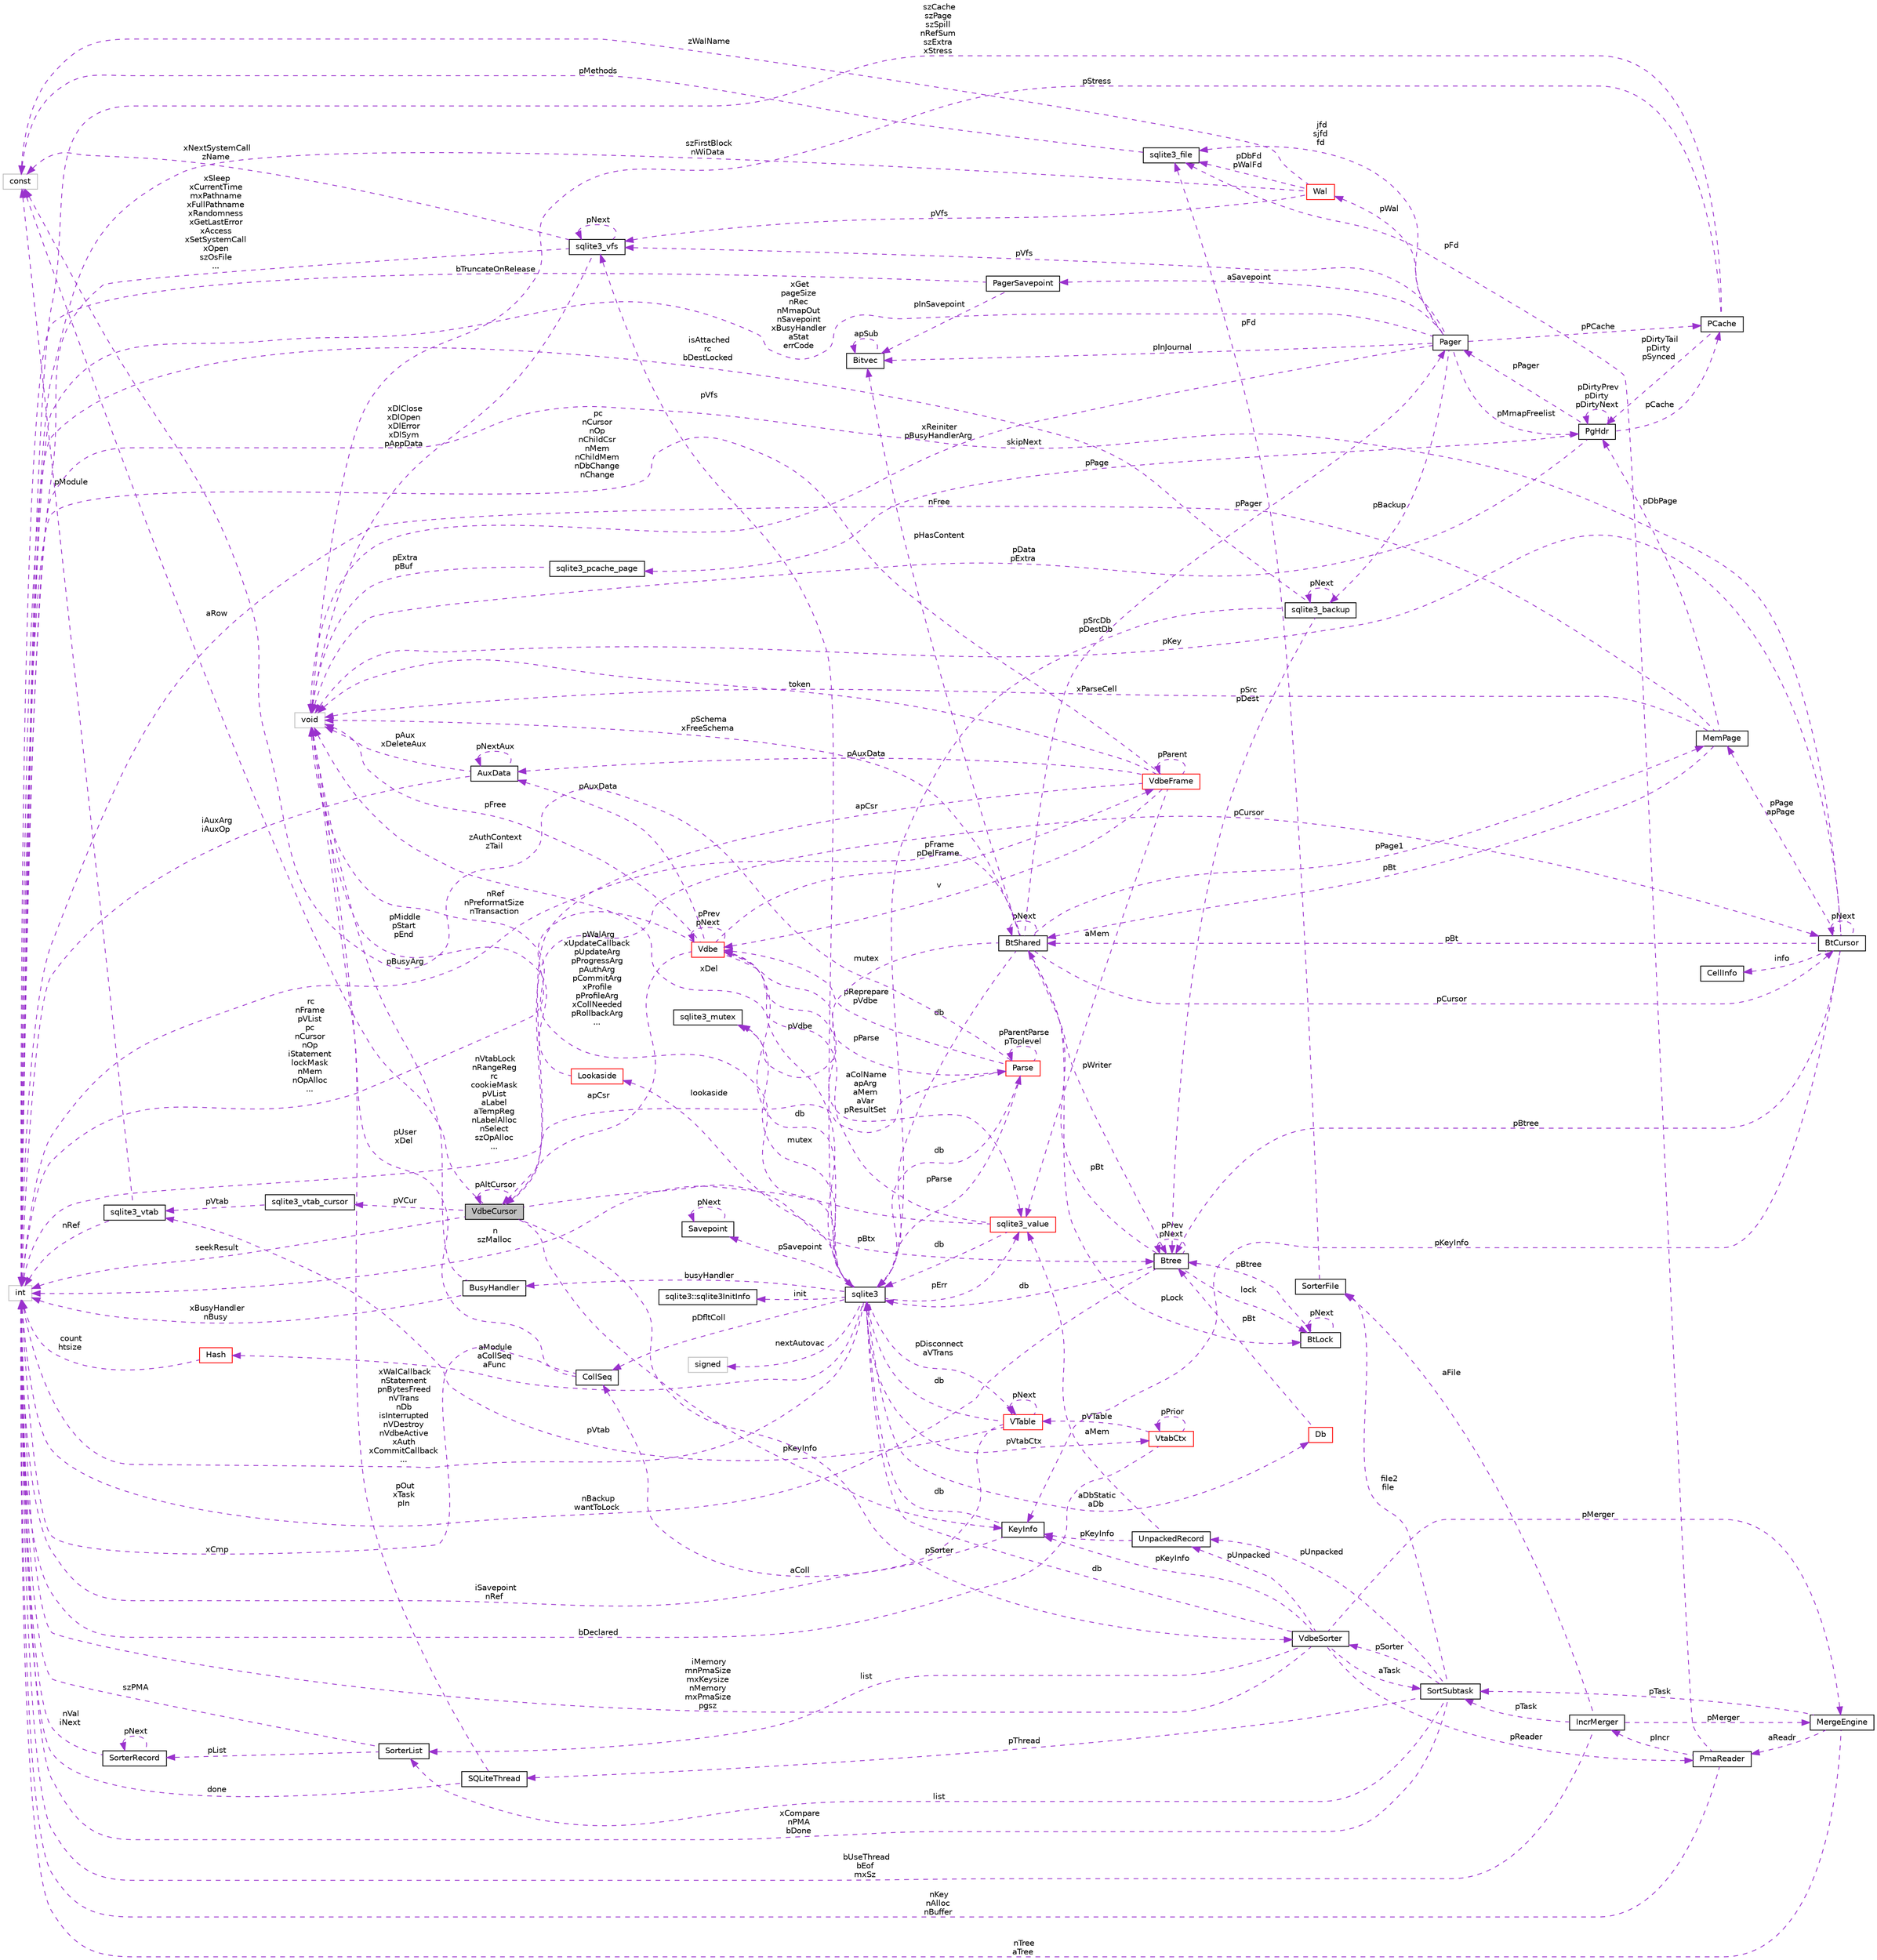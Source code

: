digraph "VdbeCursor"
{
 // LATEX_PDF_SIZE
  edge [fontname="Helvetica",fontsize="10",labelfontname="Helvetica",labelfontsize="10"];
  node [fontname="Helvetica",fontsize="10",shape=record];
  rankdir="LR";
  Node1 [label="VdbeCursor",height=0.2,width=0.4,color="black", fillcolor="grey75", style="filled", fontcolor="black",tooltip=" "];
  Node2 -> Node1 [dir="back",color="darkorchid3",fontsize="10",style="dashed",label=" pCursor" ,fontname="Helvetica"];
  Node2 [label="BtCursor",height=0.2,width=0.4,color="black", fillcolor="white", style="filled",URL="$structBtCursor.html",tooltip=" "];
  Node2 -> Node2 [dir="back",color="darkorchid3",fontsize="10",style="dashed",label=" pNext" ,fontname="Helvetica"];
  Node3 -> Node2 [dir="back",color="darkorchid3",fontsize="10",style="dashed",label=" info" ,fontname="Helvetica"];
  Node3 [label="CellInfo",height=0.2,width=0.4,color="black", fillcolor="white", style="filled",URL="$structCellInfo.html",tooltip=" "];
  Node4 -> Node2 [dir="back",color="darkorchid3",fontsize="10",style="dashed",label=" pBt" ,fontname="Helvetica"];
  Node4 [label="BtShared",height=0.2,width=0.4,color="black", fillcolor="white", style="filled",URL="$structBtShared.html",tooltip=" "];
  Node2 -> Node4 [dir="back",color="darkorchid3",fontsize="10",style="dashed",label=" pCursor" ,fontname="Helvetica"];
  Node4 -> Node4 [dir="back",color="darkorchid3",fontsize="10",style="dashed",label=" pNext" ,fontname="Helvetica"];
  Node5 -> Node4 [dir="back",color="darkorchid3",fontsize="10",style="dashed",label=" db" ,fontname="Helvetica"];
  Node5 [label="sqlite3",height=0.2,width=0.4,color="black", fillcolor="white", style="filled",URL="$structsqlite3.html",tooltip=" "];
  Node6 -> Node5 [dir="back",color="darkorchid3",fontsize="10",style="dashed",label=" pVdbe" ,fontname="Helvetica"];
  Node6 [label="Vdbe",height=0.2,width=0.4,color="red", fillcolor="white", style="filled",URL="$structVdbe.html",tooltip=" "];
  Node6 -> Node6 [dir="back",color="darkorchid3",fontsize="10",style="dashed",label=" pPrev\npNext" ,fontname="Helvetica"];
  Node5 -> Node6 [dir="back",color="darkorchid3",fontsize="10",style="dashed",label=" db" ,fontname="Helvetica"];
  Node7 -> Node6 [dir="back",color="darkorchid3",fontsize="10",style="dashed",label=" pFree" ,fontname="Helvetica"];
  Node7 [label="void",height=0.2,width=0.4,color="grey75", fillcolor="white", style="filled",tooltip=" "];
  Node8 -> Node6 [dir="back",color="darkorchid3",fontsize="10",style="dashed",label=" aColName\napArg\naMem\naVar\npResultSet" ,fontname="Helvetica"];
  Node8 [label="sqlite3_value",height=0.2,width=0.4,color="red", fillcolor="white", style="filled",URL="$structsqlite3__value.html",tooltip=" "];
  Node5 -> Node8 [dir="back",color="darkorchid3",fontsize="10",style="dashed",label=" db" ,fontname="Helvetica"];
  Node7 -> Node8 [dir="back",color="darkorchid3",fontsize="10",style="dashed",label=" xDel" ,fontname="Helvetica"];
  Node10 -> Node8 [dir="back",color="darkorchid3",fontsize="10",style="dashed",label=" n\nszMalloc" ,fontname="Helvetica"];
  Node10 [label="int",height=0.2,width=0.4,color="grey75", fillcolor="white", style="filled",tooltip=" "];
  Node14 -> Node6 [dir="back",color="darkorchid3",fontsize="10",style="dashed",label=" pFrame\npDelFrame" ,fontname="Helvetica"];
  Node14 [label="VdbeFrame",height=0.2,width=0.4,color="red", fillcolor="white", style="filled",URL="$structVdbeFrame.html",tooltip=" "];
  Node6 -> Node14 [dir="back",color="darkorchid3",fontsize="10",style="dashed",label=" v" ,fontname="Helvetica"];
  Node7 -> Node14 [dir="back",color="darkorchid3",fontsize="10",style="dashed",label=" token" ,fontname="Helvetica"];
  Node8 -> Node14 [dir="back",color="darkorchid3",fontsize="10",style="dashed",label=" aMem" ,fontname="Helvetica"];
  Node14 -> Node14 [dir="back",color="darkorchid3",fontsize="10",style="dashed",label=" pParent" ,fontname="Helvetica"];
  Node10 -> Node14 [dir="back",color="darkorchid3",fontsize="10",style="dashed",label=" pc\nnCursor\nnOp\nnChildCsr\nnMem\nnChildMem\nnDbChange\nnChange" ,fontname="Helvetica"];
  Node15 -> Node14 [dir="back",color="darkorchid3",fontsize="10",style="dashed",label=" pAuxData" ,fontname="Helvetica"];
  Node15 [label="AuxData",height=0.2,width=0.4,color="black", fillcolor="white", style="filled",URL="$structAuxData.html",tooltip=" "];
  Node7 -> Node15 [dir="back",color="darkorchid3",fontsize="10",style="dashed",label=" pAux\nxDeleteAux" ,fontname="Helvetica"];
  Node10 -> Node15 [dir="back",color="darkorchid3",fontsize="10",style="dashed",label=" iAuxArg\niAuxOp" ,fontname="Helvetica"];
  Node15 -> Node15 [dir="back",color="darkorchid3",fontsize="10",style="dashed",label=" pNextAux" ,fontname="Helvetica"];
  Node1 -> Node14 [dir="back",color="darkorchid3",fontsize="10",style="dashed",label=" apCsr" ,fontname="Helvetica"];
  Node10 -> Node6 [dir="back",color="darkorchid3",fontsize="10",style="dashed",label=" rc\nnFrame\npVList\npc\nnCursor\nnOp\niStatement\nlockMask\nnMem\nnOpAlloc\n..." ,fontname="Helvetica"];
  Node15 -> Node6 [dir="back",color="darkorchid3",fontsize="10",style="dashed",label=" pAuxData" ,fontname="Helvetica"];
  Node1 -> Node6 [dir="back",color="darkorchid3",fontsize="10",style="dashed",label=" apCsr" ,fontname="Helvetica"];
  Node53 -> Node6 [dir="back",color="darkorchid3",fontsize="10",style="dashed",label=" pParse" ,fontname="Helvetica"];
  Node53 [label="Parse",height=0.2,width=0.4,color="red", fillcolor="white", style="filled",URL="$structParse.html",tooltip=" "];
  Node6 -> Node53 [dir="back",color="darkorchid3",fontsize="10",style="dashed",label=" pReprepare\npVdbe" ,fontname="Helvetica"];
  Node5 -> Node53 [dir="back",color="darkorchid3",fontsize="10",style="dashed",label=" db" ,fontname="Helvetica"];
  Node10 -> Node53 [dir="back",color="darkorchid3",fontsize="10",style="dashed",label=" nVtabLock\nnRangeReg\nrc\ncookieMask\npVList\naLabel\naTempReg\nnLabelAlloc\nnSelect\nszOpAlloc\n..." ,fontname="Helvetica"];
  Node11 -> Node53 [dir="back",color="darkorchid3",fontsize="10",style="dashed",label=" zAuthContext\nzTail" ,fontname="Helvetica"];
  Node11 [label="const",height=0.2,width=0.4,color="grey75", fillcolor="white", style="filled",tooltip=" "];
  Node53 -> Node53 [dir="back",color="darkorchid3",fontsize="10",style="dashed",label=" pParentParse\npToplevel" ,fontname="Helvetica"];
  Node74 -> Node5 [dir="back",color="darkorchid3",fontsize="10",style="dashed",label=" pSavepoint" ,fontname="Helvetica"];
  Node74 [label="Savepoint",height=0.2,width=0.4,color="black", fillcolor="white", style="filled",URL="$structSavepoint.html",tooltip=" "];
  Node74 -> Node74 [dir="back",color="darkorchid3",fontsize="10",style="dashed",label=" pNext" ,fontname="Helvetica"];
  Node7 -> Node5 [dir="back",color="darkorchid3",fontsize="10",style="dashed",label=" pWalArg\nxUpdateCallback\npUpdateArg\npProgressArg\npAuthArg\npCommitArg\nxProfile\npProfileArg\nxCollNeeded\npRollbackArg\n..." ,fontname="Helvetica"];
  Node75 -> Node5 [dir="back",color="darkorchid3",fontsize="10",style="dashed",label=" lookaside" ,fontname="Helvetica"];
  Node75 [label="Lookaside",height=0.2,width=0.4,color="red", fillcolor="white", style="filled",URL="$structLookaside.html",tooltip=" "];
  Node7 -> Node75 [dir="back",color="darkorchid3",fontsize="10",style="dashed",label=" pMiddle\npStart\npEnd" ,fontname="Helvetica"];
  Node8 -> Node5 [dir="back",color="darkorchid3",fontsize="10",style="dashed",label=" pErr" ,fontname="Helvetica"];
  Node77 -> Node5 [dir="back",color="darkorchid3",fontsize="10",style="dashed",label=" mutex" ,fontname="Helvetica"];
  Node77 [label="sqlite3_mutex",height=0.2,width=0.4,color="black", fillcolor="white", style="filled",URL="$structsqlite3__mutex.html",tooltip=" "];
  Node78 -> Node5 [dir="back",color="darkorchid3",fontsize="10",style="dashed",label=" pVfs" ,fontname="Helvetica"];
  Node78 [label="sqlite3_vfs",height=0.2,width=0.4,color="black", fillcolor="white", style="filled",URL="$structsqlite3__vfs.html",tooltip=" "];
  Node7 -> Node78 [dir="back",color="darkorchid3",fontsize="10",style="dashed",label=" xDlClose\nxDlOpen\nxDlError\nxDlSym\npAppData" ,fontname="Helvetica"];
  Node78 -> Node78 [dir="back",color="darkorchid3",fontsize="10",style="dashed",label=" pNext" ,fontname="Helvetica"];
  Node10 -> Node78 [dir="back",color="darkorchid3",fontsize="10",style="dashed",label=" xSleep\nxCurrentTime\nmxPathname\nxFullPathname\nxRandomness\nxGetLastError\nxAccess\nxSetSystemCall\nxOpen\nszOsFile\n..." ,fontname="Helvetica"];
  Node11 -> Node78 [dir="back",color="darkorchid3",fontsize="10",style="dashed",label=" xNextSystemCall\nzName" ,fontname="Helvetica"];
  Node79 -> Node5 [dir="back",color="darkorchid3",fontsize="10",style="dashed",label=" init" ,fontname="Helvetica"];
  Node79 [label="sqlite3::sqlite3InitInfo",height=0.2,width=0.4,color="black", fillcolor="white", style="filled",URL="$structsqlite3_1_1sqlite3InitInfo.html",tooltip=" "];
  Node80 -> Node5 [dir="back",color="darkorchid3",fontsize="10",style="dashed",label=" busyHandler" ,fontname="Helvetica"];
  Node80 [label="BusyHandler",height=0.2,width=0.4,color="black", fillcolor="white", style="filled",URL="$structBusyHandler.html",tooltip=" "];
  Node7 -> Node80 [dir="back",color="darkorchid3",fontsize="10",style="dashed",label=" pBusyArg" ,fontname="Helvetica"];
  Node10 -> Node80 [dir="back",color="darkorchid3",fontsize="10",style="dashed",label=" xBusyHandler\nnBusy" ,fontname="Helvetica"];
  Node81 -> Node5 [dir="back",color="darkorchid3",fontsize="10",style="dashed",label=" pVtabCtx" ,fontname="Helvetica"];
  Node81 [label="VtabCtx",height=0.2,width=0.4,color="red", fillcolor="white", style="filled",URL="$structVtabCtx.html",tooltip=" "];
  Node81 -> Node81 [dir="back",color="darkorchid3",fontsize="10",style="dashed",label=" pPrior" ,fontname="Helvetica"];
  Node10 -> Node81 [dir="back",color="darkorchid3",fontsize="10",style="dashed",label=" bDeclared" ,fontname="Helvetica"];
  Node19 -> Node81 [dir="back",color="darkorchid3",fontsize="10",style="dashed",label=" pVTable" ,fontname="Helvetica"];
  Node19 [label="VTable",height=0.2,width=0.4,color="red", fillcolor="white", style="filled",URL="$structVTable.html",tooltip=" "];
  Node5 -> Node19 [dir="back",color="darkorchid3",fontsize="10",style="dashed",label=" db" ,fontname="Helvetica"];
  Node19 -> Node19 [dir="back",color="darkorchid3",fontsize="10",style="dashed",label=" pNext" ,fontname="Helvetica"];
  Node10 -> Node19 [dir="back",color="darkorchid3",fontsize="10",style="dashed",label=" iSavepoint\nnRef" ,fontname="Helvetica"];
  Node48 -> Node19 [dir="back",color="darkorchid3",fontsize="10",style="dashed",label=" pVtab" ,fontname="Helvetica"];
  Node48 [label="sqlite3_vtab",height=0.2,width=0.4,color="black", fillcolor="white", style="filled",URL="$structsqlite3__vtab.html",tooltip=" "];
  Node10 -> Node48 [dir="back",color="darkorchid3",fontsize="10",style="dashed",label=" nRef" ,fontname="Helvetica"];
  Node11 -> Node48 [dir="back",color="darkorchid3",fontsize="10",style="dashed",label=" pModule" ,fontname="Helvetica"];
  Node18 -> Node5 [dir="back",color="darkorchid3",fontsize="10",style="dashed",label=" pDfltColl" ,fontname="Helvetica"];
  Node18 [label="CollSeq",height=0.2,width=0.4,color="black", fillcolor="white", style="filled",URL="$structCollSeq.html",tooltip=" "];
  Node7 -> Node18 [dir="back",color="darkorchid3",fontsize="10",style="dashed",label=" pUser\nxDel" ,fontname="Helvetica"];
  Node10 -> Node18 [dir="back",color="darkorchid3",fontsize="10",style="dashed",label=" xCmp" ,fontname="Helvetica"];
  Node19 -> Node5 [dir="back",color="darkorchid3",fontsize="10",style="dashed",label=" pDisconnect\naVTrans" ,fontname="Helvetica"];
  Node10 -> Node5 [dir="back",color="darkorchid3",fontsize="10",style="dashed",label=" xWalCallback\nnStatement\npnBytesFreed\nnVTrans\nnDb\nisInterrupted\nnVDestroy\nnVdbeActive\nxAuth\nxCommitCallback\n..." ,fontname="Helvetica"];
  Node52 -> Node5 [dir="back",color="darkorchid3",fontsize="10",style="dashed",label=" nextAutovac" ,fontname="Helvetica"];
  Node52 [label="signed",height=0.2,width=0.4,color="grey75", fillcolor="white", style="filled",tooltip=" "];
  Node82 -> Node5 [dir="back",color="darkorchid3",fontsize="10",style="dashed",label=" aDbStatic\naDb" ,fontname="Helvetica"];
  Node82 [label="Db",height=0.2,width=0.4,color="red", fillcolor="white", style="filled",URL="$structDb.html",tooltip=" "];
  Node83 -> Node82 [dir="back",color="darkorchid3",fontsize="10",style="dashed",label=" pBt" ,fontname="Helvetica"];
  Node83 [label="Btree",height=0.2,width=0.4,color="black", fillcolor="white", style="filled",URL="$structBtree.html",tooltip=" "];
  Node4 -> Node83 [dir="back",color="darkorchid3",fontsize="10",style="dashed",label=" pBt" ,fontname="Helvetica"];
  Node5 -> Node83 [dir="back",color="darkorchid3",fontsize="10",style="dashed",label=" db" ,fontname="Helvetica"];
  Node84 -> Node83 [dir="back",color="darkorchid3",fontsize="10",style="dashed",label=" lock" ,fontname="Helvetica"];
  Node84 [label="BtLock",height=0.2,width=0.4,color="black", fillcolor="white", style="filled",URL="$structBtLock.html",tooltip=" "];
  Node84 -> Node84 [dir="back",color="darkorchid3",fontsize="10",style="dashed",label=" pNext" ,fontname="Helvetica"];
  Node83 -> Node84 [dir="back",color="darkorchid3",fontsize="10",style="dashed",label=" pBtree" ,fontname="Helvetica"];
  Node10 -> Node83 [dir="back",color="darkorchid3",fontsize="10",style="dashed",label=" nBackup\nwantToLock" ,fontname="Helvetica"];
  Node83 -> Node83 [dir="back",color="darkorchid3",fontsize="10",style="dashed",label=" pPrev\npNext" ,fontname="Helvetica"];
  Node23 -> Node5 [dir="back",color="darkorchid3",fontsize="10",style="dashed",label=" aModule\naCollSeq\naFunc" ,fontname="Helvetica"];
  Node23 [label="Hash",height=0.2,width=0.4,color="red", fillcolor="white", style="filled",URL="$structHash.html",tooltip=" "];
  Node10 -> Node23 [dir="back",color="darkorchid3",fontsize="10",style="dashed",label=" count\nhtsize" ,fontname="Helvetica"];
  Node53 -> Node5 [dir="back",color="darkorchid3",fontsize="10",style="dashed",label=" pParse" ,fontname="Helvetica"];
  Node85 -> Node4 [dir="back",color="darkorchid3",fontsize="10",style="dashed",label=" pHasContent" ,fontname="Helvetica"];
  Node85 [label="Bitvec",height=0.2,width=0.4,color="black", fillcolor="white", style="filled",URL="$structBitvec.html",tooltip=" "];
  Node85 -> Node85 [dir="back",color="darkorchid3",fontsize="10",style="dashed",label=" apSub" ,fontname="Helvetica"];
  Node7 -> Node4 [dir="back",color="darkorchid3",fontsize="10",style="dashed",label=" pSchema\nxFreeSchema" ,fontname="Helvetica"];
  Node77 -> Node4 [dir="back",color="darkorchid3",fontsize="10",style="dashed",label=" mutex" ,fontname="Helvetica"];
  Node84 -> Node4 [dir="back",color="darkorchid3",fontsize="10",style="dashed",label=" pLock" ,fontname="Helvetica"];
  Node86 -> Node4 [dir="back",color="darkorchid3",fontsize="10",style="dashed",label=" pPage1" ,fontname="Helvetica"];
  Node86 [label="MemPage",height=0.2,width=0.4,color="black", fillcolor="white", style="filled",URL="$structMemPage.html",tooltip=" "];
  Node4 -> Node86 [dir="back",color="darkorchid3",fontsize="10",style="dashed",label=" pBt" ,fontname="Helvetica"];
  Node7 -> Node86 [dir="back",color="darkorchid3",fontsize="10",style="dashed",label=" xParseCell" ,fontname="Helvetica"];
  Node10 -> Node86 [dir="back",color="darkorchid3",fontsize="10",style="dashed",label=" nFree" ,fontname="Helvetica"];
  Node87 -> Node86 [dir="back",color="darkorchid3",fontsize="10",style="dashed",label=" pDbPage" ,fontname="Helvetica"];
  Node87 [label="PgHdr",height=0.2,width=0.4,color="black", fillcolor="white", style="filled",URL="$structPgHdr.html",tooltip=" "];
  Node88 -> Node87 [dir="back",color="darkorchid3",fontsize="10",style="dashed",label=" pPage" ,fontname="Helvetica"];
  Node88 [label="sqlite3_pcache_page",height=0.2,width=0.4,color="black", fillcolor="white", style="filled",URL="$structsqlite3__pcache__page.html",tooltip=" "];
  Node7 -> Node88 [dir="back",color="darkorchid3",fontsize="10",style="dashed",label=" pExtra\npBuf" ,fontname="Helvetica"];
  Node89 -> Node87 [dir="back",color="darkorchid3",fontsize="10",style="dashed",label=" pCache" ,fontname="Helvetica"];
  Node89 [label="PCache",height=0.2,width=0.4,color="black", fillcolor="white", style="filled",URL="$structPCache.html",tooltip=" "];
  Node7 -> Node89 [dir="back",color="darkorchid3",fontsize="10",style="dashed",label=" pStress" ,fontname="Helvetica"];
  Node10 -> Node89 [dir="back",color="darkorchid3",fontsize="10",style="dashed",label=" szCache\nszPage\nszSpill\nnRefSum\nszExtra\nxStress" ,fontname="Helvetica"];
  Node87 -> Node89 [dir="back",color="darkorchid3",fontsize="10",style="dashed",label=" pDirtyTail\npDirty\npSynced" ,fontname="Helvetica"];
  Node7 -> Node87 [dir="back",color="darkorchid3",fontsize="10",style="dashed",label=" pData\npExtra" ,fontname="Helvetica"];
  Node87 -> Node87 [dir="back",color="darkorchid3",fontsize="10",style="dashed",label=" pDirtyPrev\npDirty\npDirtyNext" ,fontname="Helvetica"];
  Node90 -> Node87 [dir="back",color="darkorchid3",fontsize="10",style="dashed",label=" pPager" ,fontname="Helvetica"];
  Node90 [label="Pager",height=0.2,width=0.4,color="black", fillcolor="white", style="filled",URL="$structPager.html",tooltip=" "];
  Node89 -> Node90 [dir="back",color="darkorchid3",fontsize="10",style="dashed",label=" pPCache" ,fontname="Helvetica"];
  Node91 -> Node90 [dir="back",color="darkorchid3",fontsize="10",style="dashed",label=" pBackup" ,fontname="Helvetica"];
  Node91 [label="sqlite3_backup",height=0.2,width=0.4,color="black", fillcolor="white", style="filled",URL="$structsqlite3__backup.html",tooltip=" "];
  Node91 -> Node91 [dir="back",color="darkorchid3",fontsize="10",style="dashed",label=" pNext" ,fontname="Helvetica"];
  Node5 -> Node91 [dir="back",color="darkorchid3",fontsize="10",style="dashed",label=" pSrcDb\npDestDb" ,fontname="Helvetica"];
  Node10 -> Node91 [dir="back",color="darkorchid3",fontsize="10",style="dashed",label=" isAttached\nrc\nbDestLocked" ,fontname="Helvetica"];
  Node83 -> Node91 [dir="back",color="darkorchid3",fontsize="10",style="dashed",label=" pSrc\npDest" ,fontname="Helvetica"];
  Node7 -> Node90 [dir="back",color="darkorchid3",fontsize="10",style="dashed",label=" xReiniter\npBusyHandlerArg" ,fontname="Helvetica"];
  Node85 -> Node90 [dir="back",color="darkorchid3",fontsize="10",style="dashed",label=" pInJournal" ,fontname="Helvetica"];
  Node92 -> Node90 [dir="back",color="darkorchid3",fontsize="10",style="dashed",label=" jfd\nsjfd\nfd" ,fontname="Helvetica"];
  Node92 [label="sqlite3_file",height=0.2,width=0.4,color="black", fillcolor="white", style="filled",URL="$structsqlite3__file.html",tooltip=" "];
  Node11 -> Node92 [dir="back",color="darkorchid3",fontsize="10",style="dashed",label=" pMethods" ,fontname="Helvetica"];
  Node78 -> Node90 [dir="back",color="darkorchid3",fontsize="10",style="dashed",label=" pVfs" ,fontname="Helvetica"];
  Node10 -> Node90 [dir="back",color="darkorchid3",fontsize="10",style="dashed",label=" xGet\npageSize\nnRec\nnMmapOut\nnSavepoint\nxBusyHandler\naStat\nerrCode" ,fontname="Helvetica"];
  Node87 -> Node90 [dir="back",color="darkorchid3",fontsize="10",style="dashed",label=" pMmapFreelist" ,fontname="Helvetica"];
  Node93 -> Node90 [dir="back",color="darkorchid3",fontsize="10",style="dashed",label=" pWal" ,fontname="Helvetica"];
  Node93 [label="Wal",height=0.2,width=0.4,color="red", fillcolor="white", style="filled",URL="$structWal.html",tooltip=" "];
  Node92 -> Node93 [dir="back",color="darkorchid3",fontsize="10",style="dashed",label=" pDbFd\npWalFd" ,fontname="Helvetica"];
  Node78 -> Node93 [dir="back",color="darkorchid3",fontsize="10",style="dashed",label=" pVfs" ,fontname="Helvetica"];
  Node10 -> Node93 [dir="back",color="darkorchid3",fontsize="10",style="dashed",label=" szFirstBlock\nnWiData" ,fontname="Helvetica"];
  Node11 -> Node93 [dir="back",color="darkorchid3",fontsize="10",style="dashed",label=" zWalName" ,fontname="Helvetica"];
  Node95 -> Node90 [dir="back",color="darkorchid3",fontsize="10",style="dashed",label=" aSavepoint" ,fontname="Helvetica"];
  Node95 [label="PagerSavepoint",height=0.2,width=0.4,color="black", fillcolor="white", style="filled",URL="$structPagerSavepoint.html",tooltip=" "];
  Node85 -> Node95 [dir="back",color="darkorchid3",fontsize="10",style="dashed",label=" pInSavepoint" ,fontname="Helvetica"];
  Node10 -> Node95 [dir="back",color="darkorchid3",fontsize="10",style="dashed",label=" bTruncateOnRelease" ,fontname="Helvetica"];
  Node10 -> Node4 [dir="back",color="darkorchid3",fontsize="10",style="dashed",label=" nRef\nnPreformatSize\nnTransaction" ,fontname="Helvetica"];
  Node83 -> Node4 [dir="back",color="darkorchid3",fontsize="10",style="dashed",label=" pWriter" ,fontname="Helvetica"];
  Node90 -> Node4 [dir="back",color="darkorchid3",fontsize="10",style="dashed",label=" pPager" ,fontname="Helvetica"];
  Node7 -> Node2 [dir="back",color="darkorchid3",fontsize="10",style="dashed",label=" pKey" ,fontname="Helvetica"];
  Node86 -> Node2 [dir="back",color="darkorchid3",fontsize="10",style="dashed",label=" pPage\napPage" ,fontname="Helvetica"];
  Node10 -> Node2 [dir="back",color="darkorchid3",fontsize="10",style="dashed",label=" skipNext" ,fontname="Helvetica"];
  Node50 -> Node2 [dir="back",color="darkorchid3",fontsize="10",style="dashed",label=" pKeyInfo" ,fontname="Helvetica"];
  Node50 [label="KeyInfo",height=0.2,width=0.4,color="black", fillcolor="white", style="filled",URL="$structKeyInfo.html",tooltip=" "];
  Node5 -> Node50 [dir="back",color="darkorchid3",fontsize="10",style="dashed",label=" db" ,fontname="Helvetica"];
  Node18 -> Node50 [dir="back",color="darkorchid3",fontsize="10",style="dashed",label=" aColl" ,fontname="Helvetica"];
  Node83 -> Node2 [dir="back",color="darkorchid3",fontsize="10",style="dashed",label=" pBtree" ,fontname="Helvetica"];
  Node10 -> Node1 [dir="back",color="darkorchid3",fontsize="10",style="dashed",label=" seekResult" ,fontname="Helvetica"];
  Node96 -> Node1 [dir="back",color="darkorchid3",fontsize="10",style="dashed",label=" pVCur" ,fontname="Helvetica"];
  Node96 [label="sqlite3_vtab_cursor",height=0.2,width=0.4,color="black", fillcolor="white", style="filled",URL="$structsqlite3__vtab__cursor.html",tooltip=" "];
  Node48 -> Node96 [dir="back",color="darkorchid3",fontsize="10",style="dashed",label=" pVtab" ,fontname="Helvetica"];
  Node1 -> Node1 [dir="back",color="darkorchid3",fontsize="10",style="dashed",label=" pAltCursor" ,fontname="Helvetica"];
  Node50 -> Node1 [dir="back",color="darkorchid3",fontsize="10",style="dashed",label=" pKeyInfo" ,fontname="Helvetica"];
  Node97 -> Node1 [dir="back",color="darkorchid3",fontsize="10",style="dashed",label=" pSorter" ,fontname="Helvetica"];
  Node97 [label="VdbeSorter",height=0.2,width=0.4,color="black", fillcolor="white", style="filled",URL="$structVdbeSorter.html",tooltip=" "];
  Node98 -> Node97 [dir="back",color="darkorchid3",fontsize="10",style="dashed",label=" list" ,fontname="Helvetica"];
  Node98 [label="SorterList",height=0.2,width=0.4,color="black", fillcolor="white", style="filled",URL="$structSorterList.html",tooltip=" "];
  Node99 -> Node98 [dir="back",color="darkorchid3",fontsize="10",style="dashed",label=" pList" ,fontname="Helvetica"];
  Node99 [label="SorterRecord",height=0.2,width=0.4,color="black", fillcolor="white", style="filled",URL="$structSorterRecord.html",tooltip=" "];
  Node99 -> Node99 [dir="back",color="darkorchid3",fontsize="10",style="dashed",label=" pNext" ,fontname="Helvetica"];
  Node10 -> Node99 [dir="back",color="darkorchid3",fontsize="10",style="dashed",label=" nVal\niNext" ,fontname="Helvetica"];
  Node10 -> Node98 [dir="back",color="darkorchid3",fontsize="10",style="dashed",label=" szPMA" ,fontname="Helvetica"];
  Node5 -> Node97 [dir="back",color="darkorchid3",fontsize="10",style="dashed",label=" db" ,fontname="Helvetica"];
  Node100 -> Node97 [dir="back",color="darkorchid3",fontsize="10",style="dashed",label=" pMerger" ,fontname="Helvetica"];
  Node100 [label="MergeEngine",height=0.2,width=0.4,color="black", fillcolor="white", style="filled",URL="$structMergeEngine.html",tooltip=" "];
  Node101 -> Node100 [dir="back",color="darkorchid3",fontsize="10",style="dashed",label=" aReadr" ,fontname="Helvetica"];
  Node101 [label="PmaReader",height=0.2,width=0.4,color="black", fillcolor="white", style="filled",URL="$structPmaReader.html",tooltip=" "];
  Node92 -> Node101 [dir="back",color="darkorchid3",fontsize="10",style="dashed",label=" pFd" ,fontname="Helvetica"];
  Node10 -> Node101 [dir="back",color="darkorchid3",fontsize="10",style="dashed",label=" nKey\nnAlloc\nnBuffer" ,fontname="Helvetica"];
  Node102 -> Node101 [dir="back",color="darkorchid3",fontsize="10",style="dashed",label=" pIncr" ,fontname="Helvetica"];
  Node102 [label="IncrMerger",height=0.2,width=0.4,color="black", fillcolor="white", style="filled",URL="$structIncrMerger.html",tooltip=" "];
  Node100 -> Node102 [dir="back",color="darkorchid3",fontsize="10",style="dashed",label=" pMerger" ,fontname="Helvetica"];
  Node10 -> Node102 [dir="back",color="darkorchid3",fontsize="10",style="dashed",label=" bUseThread\nbEof\nmxSz" ,fontname="Helvetica"];
  Node103 -> Node102 [dir="back",color="darkorchid3",fontsize="10",style="dashed",label=" aFile" ,fontname="Helvetica"];
  Node103 [label="SorterFile",height=0.2,width=0.4,color="black", fillcolor="white", style="filled",URL="$structSorterFile.html",tooltip=" "];
  Node92 -> Node103 [dir="back",color="darkorchid3",fontsize="10",style="dashed",label=" pFd" ,fontname="Helvetica"];
  Node104 -> Node102 [dir="back",color="darkorchid3",fontsize="10",style="dashed",label=" pTask" ,fontname="Helvetica"];
  Node104 [label="SortSubtask",height=0.2,width=0.4,color="black", fillcolor="white", style="filled",URL="$structSortSubtask.html",tooltip=" "];
  Node98 -> Node104 [dir="back",color="darkorchid3",fontsize="10",style="dashed",label=" list" ,fontname="Helvetica"];
  Node10 -> Node104 [dir="back",color="darkorchid3",fontsize="10",style="dashed",label=" xCompare\nnPMA\nbDone" ,fontname="Helvetica"];
  Node97 -> Node104 [dir="back",color="darkorchid3",fontsize="10",style="dashed",label=" pSorter" ,fontname="Helvetica"];
  Node105 -> Node104 [dir="back",color="darkorchid3",fontsize="10",style="dashed",label=" pThread" ,fontname="Helvetica"];
  Node105 [label="SQLiteThread",height=0.2,width=0.4,color="black", fillcolor="white", style="filled",URL="$structSQLiteThread.html",tooltip=" "];
  Node7 -> Node105 [dir="back",color="darkorchid3",fontsize="10",style="dashed",label=" pOut\nxTask\npIn" ,fontname="Helvetica"];
  Node10 -> Node105 [dir="back",color="darkorchid3",fontsize="10",style="dashed",label=" done" ,fontname="Helvetica"];
  Node106 -> Node104 [dir="back",color="darkorchid3",fontsize="10",style="dashed",label=" pUnpacked" ,fontname="Helvetica"];
  Node106 [label="UnpackedRecord",height=0.2,width=0.4,color="black", fillcolor="white", style="filled",URL="$structUnpackedRecord.html",tooltip=" "];
  Node8 -> Node106 [dir="back",color="darkorchid3",fontsize="10",style="dashed",label=" aMem" ,fontname="Helvetica"];
  Node50 -> Node106 [dir="back",color="darkorchid3",fontsize="10",style="dashed",label=" pKeyInfo" ,fontname="Helvetica"];
  Node103 -> Node104 [dir="back",color="darkorchid3",fontsize="10",style="dashed",label=" file2\nfile" ,fontname="Helvetica"];
  Node10 -> Node100 [dir="back",color="darkorchid3",fontsize="10",style="dashed",label=" nTree\naTree" ,fontname="Helvetica"];
  Node104 -> Node100 [dir="back",color="darkorchid3",fontsize="10",style="dashed",label=" pTask" ,fontname="Helvetica"];
  Node101 -> Node97 [dir="back",color="darkorchid3",fontsize="10",style="dashed",label=" pReader" ,fontname="Helvetica"];
  Node10 -> Node97 [dir="back",color="darkorchid3",fontsize="10",style="dashed",label=" iMemory\nmnPmaSize\nmxKeysize\nnMemory\nmxPmaSize\npgsz" ,fontname="Helvetica"];
  Node50 -> Node97 [dir="back",color="darkorchid3",fontsize="10",style="dashed",label=" pKeyInfo" ,fontname="Helvetica"];
  Node106 -> Node97 [dir="back",color="darkorchid3",fontsize="10",style="dashed",label=" pUnpacked" ,fontname="Helvetica"];
  Node104 -> Node97 [dir="back",color="darkorchid3",fontsize="10",style="dashed",label=" aTask" ,fontname="Helvetica"];
  Node83 -> Node1 [dir="back",color="darkorchid3",fontsize="10",style="dashed",label=" pBtx" ,fontname="Helvetica"];
  Node11 -> Node1 [dir="back",color="darkorchid3",fontsize="10",style="dashed",label=" aRow" ,fontname="Helvetica"];
}
